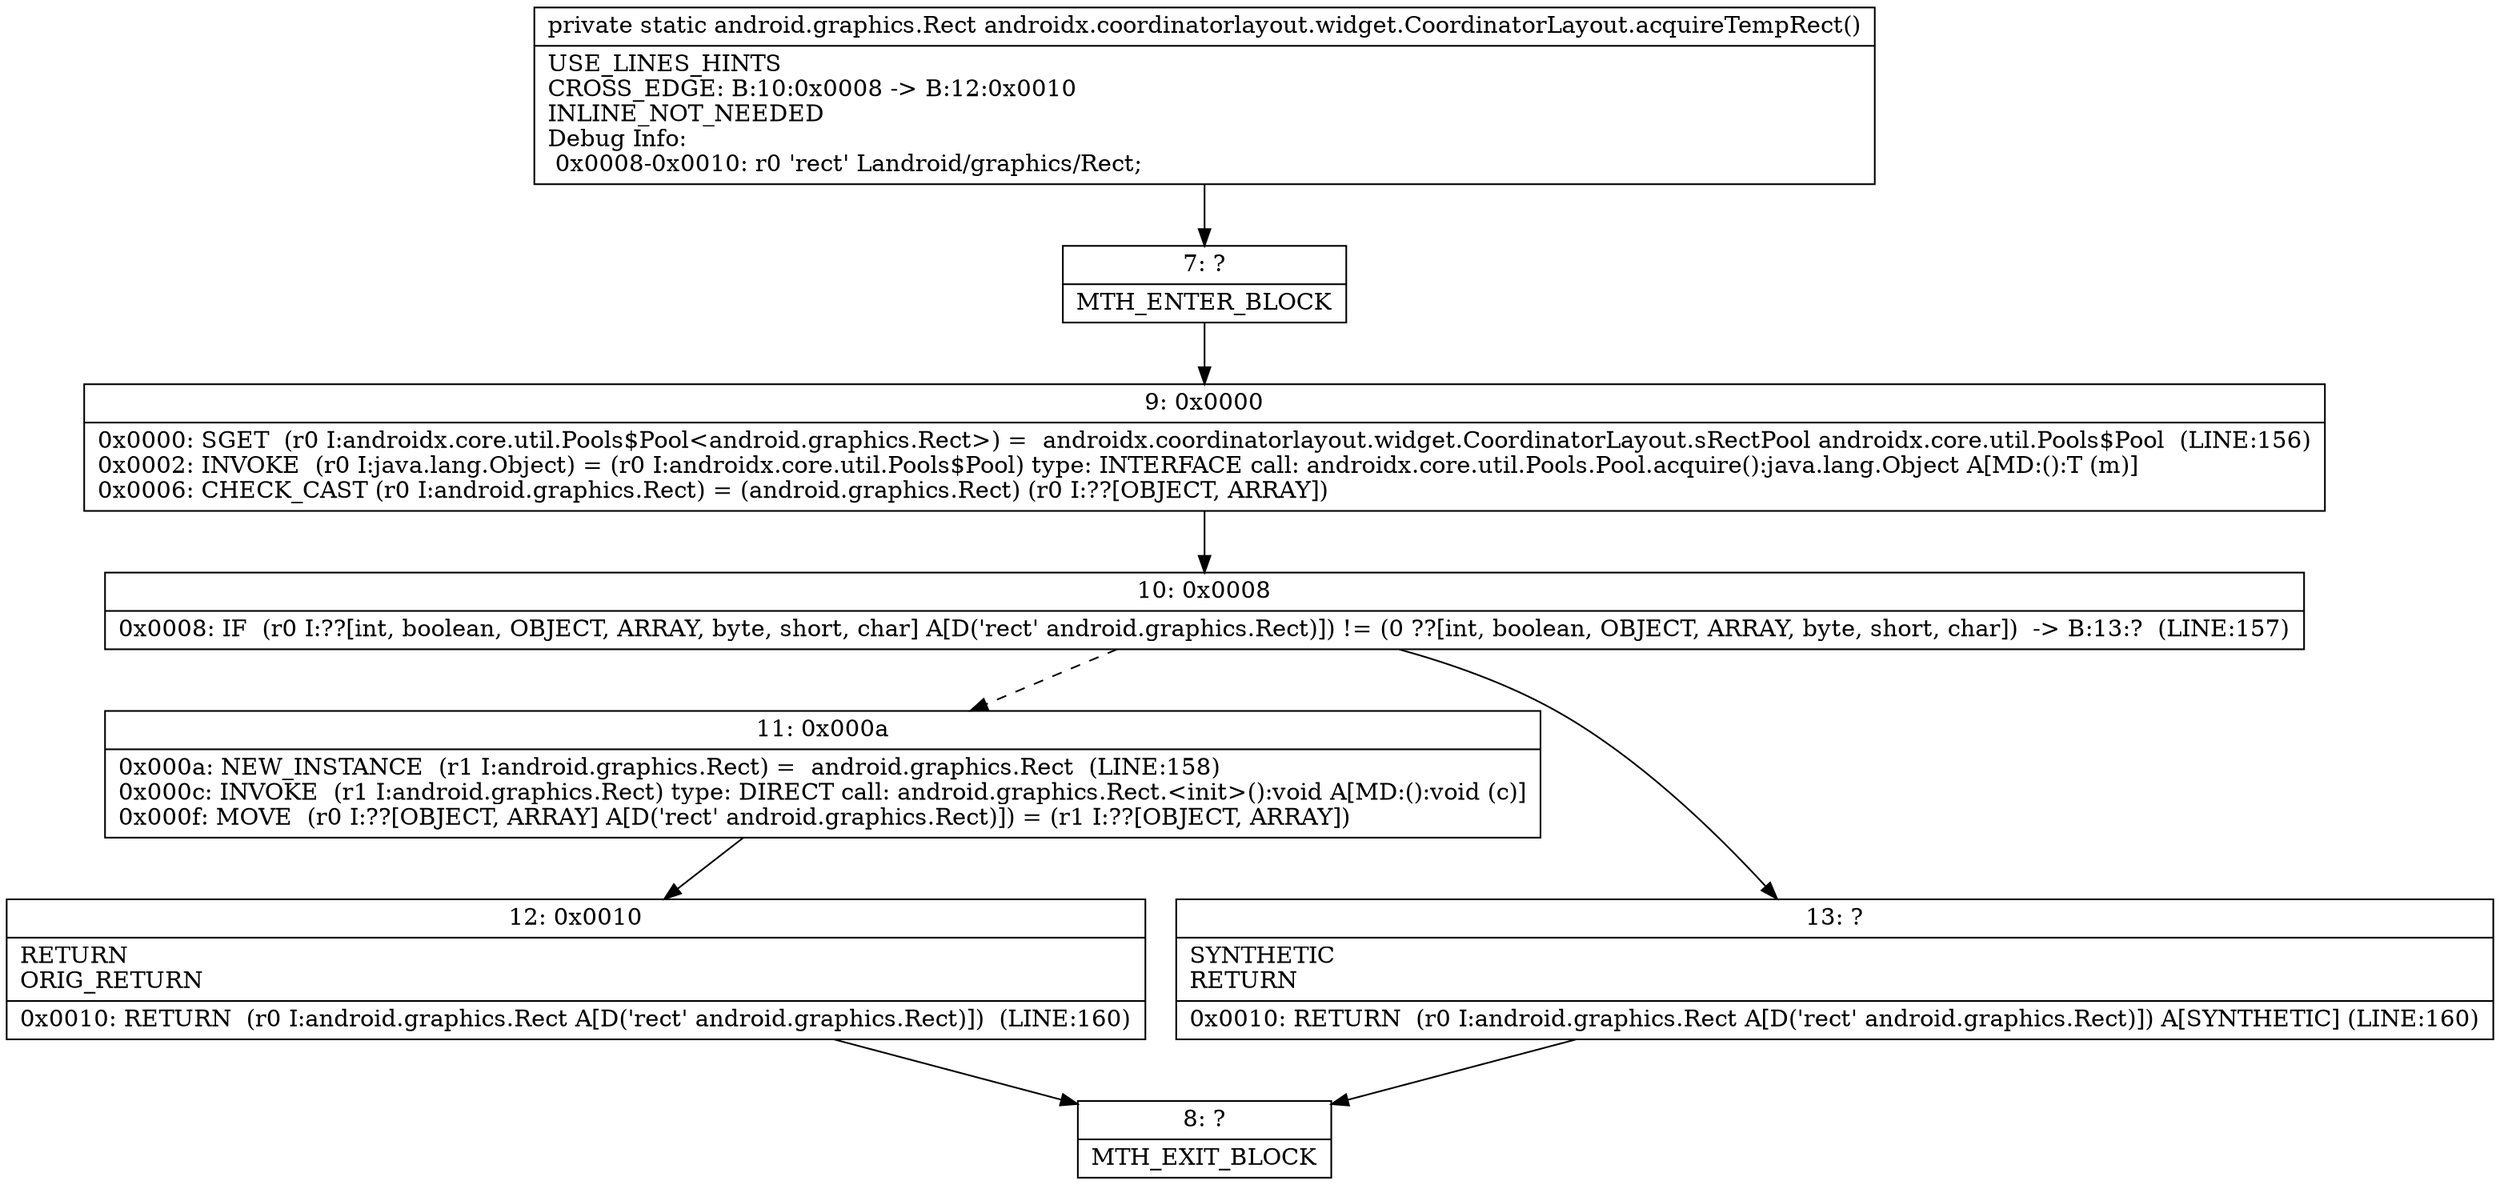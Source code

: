 digraph "CFG forandroidx.coordinatorlayout.widget.CoordinatorLayout.acquireTempRect()Landroid\/graphics\/Rect;" {
Node_7 [shape=record,label="{7\:\ ?|MTH_ENTER_BLOCK\l}"];
Node_9 [shape=record,label="{9\:\ 0x0000|0x0000: SGET  (r0 I:androidx.core.util.Pools$Pool\<android.graphics.Rect\>) =  androidx.coordinatorlayout.widget.CoordinatorLayout.sRectPool androidx.core.util.Pools$Pool  (LINE:156)\l0x0002: INVOKE  (r0 I:java.lang.Object) = (r0 I:androidx.core.util.Pools$Pool) type: INTERFACE call: androidx.core.util.Pools.Pool.acquire():java.lang.Object A[MD:():T (m)]\l0x0006: CHECK_CAST (r0 I:android.graphics.Rect) = (android.graphics.Rect) (r0 I:??[OBJECT, ARRAY]) \l}"];
Node_10 [shape=record,label="{10\:\ 0x0008|0x0008: IF  (r0 I:??[int, boolean, OBJECT, ARRAY, byte, short, char] A[D('rect' android.graphics.Rect)]) != (0 ??[int, boolean, OBJECT, ARRAY, byte, short, char])  \-\> B:13:?  (LINE:157)\l}"];
Node_11 [shape=record,label="{11\:\ 0x000a|0x000a: NEW_INSTANCE  (r1 I:android.graphics.Rect) =  android.graphics.Rect  (LINE:158)\l0x000c: INVOKE  (r1 I:android.graphics.Rect) type: DIRECT call: android.graphics.Rect.\<init\>():void A[MD:():void (c)]\l0x000f: MOVE  (r0 I:??[OBJECT, ARRAY] A[D('rect' android.graphics.Rect)]) = (r1 I:??[OBJECT, ARRAY]) \l}"];
Node_12 [shape=record,label="{12\:\ 0x0010|RETURN\lORIG_RETURN\l|0x0010: RETURN  (r0 I:android.graphics.Rect A[D('rect' android.graphics.Rect)])  (LINE:160)\l}"];
Node_8 [shape=record,label="{8\:\ ?|MTH_EXIT_BLOCK\l}"];
Node_13 [shape=record,label="{13\:\ ?|SYNTHETIC\lRETURN\l|0x0010: RETURN  (r0 I:android.graphics.Rect A[D('rect' android.graphics.Rect)]) A[SYNTHETIC] (LINE:160)\l}"];
MethodNode[shape=record,label="{private static android.graphics.Rect androidx.coordinatorlayout.widget.CoordinatorLayout.acquireTempRect()  | USE_LINES_HINTS\lCROSS_EDGE: B:10:0x0008 \-\> B:12:0x0010\lINLINE_NOT_NEEDED\lDebug Info:\l  0x0008\-0x0010: r0 'rect' Landroid\/graphics\/Rect;\l}"];
MethodNode -> Node_7;Node_7 -> Node_9;
Node_9 -> Node_10;
Node_10 -> Node_11[style=dashed];
Node_10 -> Node_13;
Node_11 -> Node_12;
Node_12 -> Node_8;
Node_13 -> Node_8;
}

